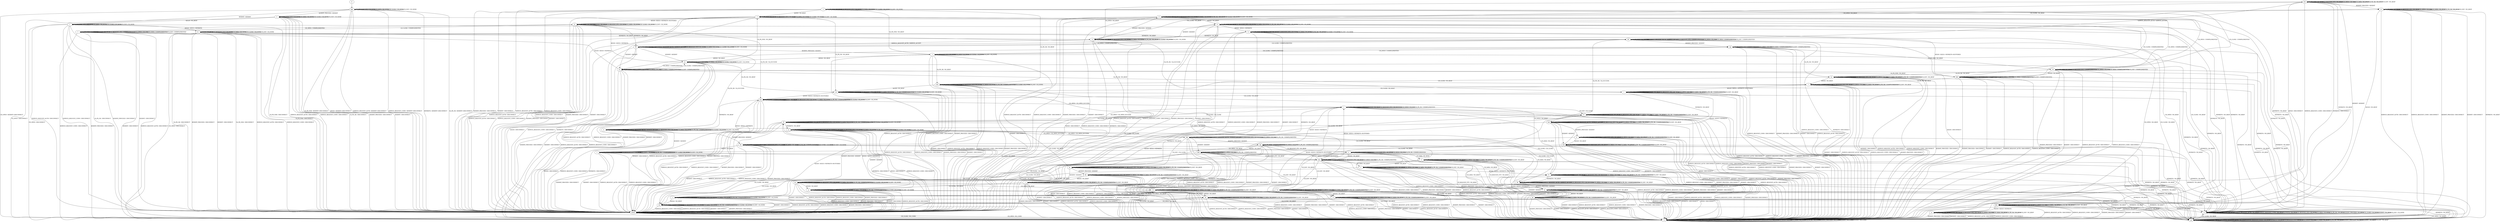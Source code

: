 digraph "" {
	graph ["Incoming time"=2.146456718444824,
		"Outgoing time"=2.853402853012085,
		Output="{'States': 67, 'Transitions': 859}",
		Reference="{'States': 67, 'Transitions': 859}",
		Solver=cvc4,
		Updated="{'States': 67, 'Transitions': 859}",
		"f-measure"=1.0,
		precision=1.0,
		recall=1.0
	];
	a -> a	[key=0,
		label="UA_PK_NOK / NO_RESP"];
	a -> a	[key=1,
		label="CH_REQUEST_PTY / CH_NONE"];
	a -> a	[key=2,
		label="CH_DATA / CH_NONE"];
	a -> a	[key=3,
		label="CH_CLOSE / CH_NONE"];
	a -> a	[key=4,
		label="CH_EOF / CH_NONE"];
	a -> o	[key=0,
		label="NEWKEYS / NO_RESP"];
	a -> z	[key=0,
		label="KEX30 / NO_RESP"];
	a -> lll	[key=0,
		label="CH_OPEN / UNIMPLEMENTED"];
	a -> mmm	[key=0,
		label="SERVICE_REQUEST_AUTH / DISCONNECT"];
	a -> mmm	[key=1,
		label="SERVICE_REQUEST_CONN / DISCONNECT"];
	a -> mmm	[key=2,
		label="KEXINIT_PROCEED / DISCONNECT"];
	a -> mmm	[key=3,
		label="KEXINIT / DISCONNECT"];
	a -> nnn	[key=0,
		label="UA_PK_OK / NO_RESP"];
	b -> b	[key=0,
		label="UA_PK_NOK / UNIMPLEMENTED"];
	b -> b	[key=1,
		label="CH_REQUEST_PTY / NO_RESP"];
	b -> b	[key=2,
		label="CH_OPEN / CH_MAX"];
	b -> b	[key=3,
		label="CH_DATA / NO_RESP"];
	b -> b	[key=4,
		label="UA_PK_OK / UNIMPLEMENTED"];
	b -> b	[key=5,
		label="CH_EOF / NO_RESP"];
	b -> ee	[key=0,
		label="CH_CLOSE / NO_RESP"];
	b -> ii	[key=0,
		label="SERVICE_REQUEST_AUTH / DISCONNECT"];
	b -> ii	[key=1,
		label="SERVICE_REQUEST_CONN / DISCONNECT"];
	b -> ii	[key=2,
		label="KEXINIT_PROCEED / DISCONNECT"];
	b -> ii	[key=3,
		label="KEXINIT / DISCONNECT"];
	b -> vv	[key=0,
		label="KEX30 / KEX31+NEWKEYS+BUFFERED"];
	b -> jjj	[key=0,
		label="NEWKEYS / NO_RESP"];
	c -> a	[key=0,
		label="UA_PK_NOK / NO_RESP"];
	c -> c	[key=0,
		label="CH_REQUEST_PTY / CH_NONE"];
	c -> c	[key=1,
		label="CH_DATA / CH_NONE"];
	c -> c	[key=2,
		label="CH_CLOSE / CH_NONE"];
	c -> c	[key=3,
		label="CH_EOF / CH_NONE"];
	c -> o	[key=0,
		label="NEWKEYS / NO_RESP"];
	c -> qq	[key=0,
		label="CH_OPEN / UNIMPLEMENTED"];
	c -> zz	[key=0,
		label="KEX30 / NO_RESP"];
	c -> mmm	[key=0,
		label="SERVICE_REQUEST_AUTH / DISCONNECT"];
	c -> mmm	[key=1,
		label="SERVICE_REQUEST_CONN / DISCONNECT"];
	c -> mmm	[key=2,
		label="KEXINIT_PROCEED / DISCONNECT"];
	c -> mmm	[key=3,
		label="KEXINIT / DISCONNECT"];
	c -> nnn	[key=0,
		label="UA_PK_OK / NO_RESP"];
	d -> d	[key=0,
		label="UA_PK_NOK / NO_RESP"];
	d -> d	[key=1,
		label="CH_REQUEST_PTY / CH_NONE"];
	d -> d	[key=2,
		label="CH_DATA / CH_NONE"];
	d -> d	[key=3,
		label="UA_PK_OK / NO_RESP"];
	d -> d	[key=4,
		label="CH_CLOSE / CH_NONE"];
	d -> d	[key=5,
		label="CH_EOF / CH_NONE"];
	d -> o	[key=0,
		label="NEWKEYS / NO_RESP"];
	d -> cc	[key=0,
		label="CH_OPEN / NO_RESP"];
	d -> rr	[key=0,
		label="KEX30 / NO_RESP"];
	d -> mmm	[key=0,
		label="SERVICE_REQUEST_AUTH / DISCONNECT"];
	d -> mmm	[key=1,
		label="SERVICE_REQUEST_CONN / DISCONNECT"];
	d -> mmm	[key=2,
		label="KEXINIT_PROCEED / DISCONNECT"];
	d -> mmm	[key=3,
		label="KEXINIT / DISCONNECT"];
	e -> e	[key=0,
		label="UA_PK_NOK / UNIMPLEMENTED"];
	e -> e	[key=1,
		label="CH_REQUEST_PTY / NO_RESP"];
	e -> e	[key=2,
		label="CH_OPEN / CH_MAX"];
	e -> e	[key=3,
		label="UA_PK_OK / UNIMPLEMENTED"];
	e -> j	[key=0,
		label="CH_CLOSE / NO_RESP"];
	e -> n	[key=0,
		label="CH_DATA / NO_RESP"];
	e -> ii	[key=0,
		label="SERVICE_REQUEST_AUTH / DISCONNECT"];
	e -> ii	[key=1,
		label="SERVICE_REQUEST_CONN / DISCONNECT"];
	e -> ii	[key=2,
		label="KEXINIT_PROCEED / DISCONNECT"];
	e -> ii	[key=3,
		label="KEXINIT / DISCONNECT"];
	e -> mm	[key=0,
		label="KEX30 / NO_RESP"];
	e -> ss	[key=0,
		label="CH_EOF / NO_RESP"];
	e -> jjj	[key=0,
		label="NEWKEYS / NO_RESP"];
	f -> f	[key=0,
		label="UA_PK_NOK / UA_FAILURE"];
	f -> f	[key=1,
		label="KEX30 / NO_RESP"];
	f -> f	[key=2,
		label="CH_REQUEST_PTY / UNIMPLEMENTED"];
	f -> f	[key=3,
		label="CH_OPEN / CH_MAX"];
	f -> f	[key=4,
		label="CH_DATA / UNIMPLEMENTED"];
	f -> f	[key=5,
		label="CH_EOF / UNIMPLEMENTED"];
	f -> i	[key=0,
		label="UA_PK_OK / UA_SUCCESS"];
	f -> dd	[key=0,
		label="NEWKEYS / NO_RESP"];
	f -> ii	[key=0,
		label="SERVICE_REQUEST_AUTH / DISCONNECT"];
	f -> ii	[key=1,
		label="SERVICE_REQUEST_CONN / DISCONNECT"];
	f -> ii	[key=2,
		label="KEXINIT_PROCEED / DISCONNECT"];
	f -> ii	[key=3,
		label="KEXINIT / DISCONNECT"];
	f -> jj	[key=0,
		label="CH_CLOSE / UNIMPLEMENTED"];
	g -> g	[key=0,
		label="UA_PK_NOK / UNIMPLEMENTED"];
	g -> g	[key=1,
		label="SERVICE_REQUEST_AUTH / SERVICE_ACCEPT"];
	g -> g	[key=2,
		label="CH_REQUEST_PTY / CH_NONE"];
	g -> g	[key=3,
		label="CH_DATA / CH_NONE"];
	g -> g	[key=4,
		label="UA_PK_OK / UNIMPLEMENTED"];
	g -> g	[key=5,
		label="CH_CLOSE / CH_NONE"];
	g -> g	[key=6,
		label="CH_EOF / CH_NONE"];
	g -> q	[key=0,
		label="KEXINIT / KEXINIT"];
	g -> ccc	[key=0,
		label="KEXINIT_PROCEED / KEXINIT"];
	g -> kkk	[key=0,
		label="CH_OPEN / CH_OPEN_SUCCESS"];
	g -> mmm	[key=0,
		label="KEX30 / DISCONNECT"];
	g -> mmm	[key=1,
		label="SERVICE_REQUEST_CONN / DISCONNECT"];
	g -> mmm	[key=2,
		label="NEWKEYS / DISCONNECT"];
	h -> h	[key=0,
		label="UA_PK_NOK / NO_RESP"];
	h -> h	[key=1,
		label="KEX30 / NO_RESP"];
	h -> h	[key=2,
		label="CH_REQUEST_PTY / CH_NONE"];
	h -> h	[key=3,
		label="CH_DATA / CH_NONE"];
	h -> h	[key=4,
		label="UA_PK_OK / NO_RESP"];
	h -> h	[key=5,
		label="CH_CLOSE / CH_NONE"];
	h -> h	[key=6,
		label="CH_EOF / CH_NONE"];
	h -> p	[key=0,
		label="CH_OPEN / NO_RESP"];
	h -> w	[key=0,
		label="NEWKEYS / NO_RESP"];
	h -> mmm	[key=0,
		label="SERVICE_REQUEST_AUTH / DISCONNECT"];
	h -> mmm	[key=1,
		label="SERVICE_REQUEST_CONN / DISCONNECT"];
	h -> mmm	[key=2,
		label="KEXINIT_PROCEED / DISCONNECT"];
	h -> mmm	[key=3,
		label="KEXINIT / DISCONNECT"];
	i -> i	[key=0,
		label="UA_PK_NOK / UNIMPLEMENTED"];
	i -> i	[key=1,
		label="KEX30 / NO_RESP"];
	i -> i	[key=2,
		label="CH_REQUEST_PTY / NO_RESP"];
	i -> i	[key=3,
		label="CH_OPEN / CH_MAX"];
	i -> i	[key=4,
		label="CH_DATA / NO_RESP"];
	i -> i	[key=5,
		label="UA_PK_OK / UNIMPLEMENTED"];
	i -> i	[key=6,
		label="CH_EOF / NO_RESP"];
	i -> ii	[key=0,
		label="SERVICE_REQUEST_AUTH / DISCONNECT"];
	i -> ii	[key=1,
		label="SERVICE_REQUEST_CONN / DISCONNECT"];
	i -> ii	[key=2,
		label="KEXINIT_PROCEED / DISCONNECT"];
	i -> ii	[key=3,
		label="KEXINIT / DISCONNECT"];
	i -> aaa	[key=0,
		label="CH_CLOSE / NO_RESP"];
	i -> eee	[key=0,
		label="NEWKEYS / NO_RESP"];
	j -> j	[key=0,
		label="UA_PK_NOK / UNIMPLEMENTED"];
	j -> j	[key=1,
		label="CH_REQUEST_PTY / CH_NONE"];
	j -> j	[key=2,
		label="CH_DATA / CH_NONE"];
	j -> j	[key=3,
		label="UA_PK_OK / UNIMPLEMENTED"];
	j -> j	[key=4,
		label="CH_CLOSE / CH_NONE"];
	j -> j	[key=5,
		label="CH_EOF / CH_NONE"];
	j -> o	[key=0,
		label="NEWKEYS / NO_RESP"];
	j -> ee	[key=0,
		label="KEX30 / NO_RESP"];
	j -> iii	[key=0,
		label="CH_OPEN / NO_RESP"];
	j -> mmm	[key=0,
		label="SERVICE_REQUEST_AUTH / DISCONNECT"];
	j -> mmm	[key=1,
		label="SERVICE_REQUEST_CONN / DISCONNECT"];
	j -> mmm	[key=2,
		label="KEXINIT_PROCEED / DISCONNECT"];
	j -> mmm	[key=3,
		label="KEXINIT / DISCONNECT"];
	k -> k	[key=0,
		label="UA_PK_NOK / UNIMPLEMENTED"];
	k -> k	[key=1,
		label="CH_REQUEST_PTY / NO_RESP"];
	k -> k	[key=2,
		label="CH_OPEN / CH_MAX"];
	k -> k	[key=3,
		label="CH_DATA / NO_RESP"];
	k -> k	[key=4,
		label="UA_PK_OK / UNIMPLEMENTED"];
	k -> k	[key=5,
		label="CH_EOF / NO_RESP"];
	k -> hh	[key=0,
		label="CH_CLOSE / NO_RESP"];
	k -> ii	[key=0,
		label="SERVICE_REQUEST_AUTH / DISCONNECT"];
	k -> ii	[key=1,
		label="SERVICE_REQUEST_CONN / DISCONNECT"];
	k -> ii	[key=2,
		label="KEXINIT_PROCEED / DISCONNECT"];
	k -> ii	[key=3,
		label="KEXINIT / DISCONNECT"];
	k -> jjj	[key=0,
		label="NEWKEYS / NO_RESP"];
	k -> ooo	[key=0,
		label="KEX30 / NO_RESP"];
	l -> i	[key=0,
		label="KEX30 / KEX31+NEWKEYS+BUFFERED"];
	l -> l	[key=0,
		label="UA_PK_NOK / UNIMPLEMENTED"];
	l -> l	[key=1,
		label="CH_REQUEST_PTY / NO_RESP"];
	l -> l	[key=2,
		label="CH_OPEN / CH_MAX"];
	l -> l	[key=3,
		label="CH_DATA / NO_RESP"];
	l -> l	[key=4,
		label="UA_PK_OK / UNIMPLEMENTED"];
	l -> l	[key=5,
		label="CH_EOF / NO_RESP"];
	l -> ii	[key=0,
		label="SERVICE_REQUEST_AUTH / DISCONNECT"];
	l -> ii	[key=1,
		label="SERVICE_REQUEST_CONN / DISCONNECT"];
	l -> ii	[key=2,
		label="KEXINIT_PROCEED / DISCONNECT"];
	l -> ii	[key=3,
		label="KEXINIT / DISCONNECT"];
	l -> oo	[key=0,
		label="CH_CLOSE / NO_RESP"];
	l -> jjj	[key=0,
		label="NEWKEYS / NO_RESP"];
	m -> m	[key=0,
		label="KEX30 / NO_RESP"];
	m -> m	[key=1,
		label="CH_REQUEST_PTY / CH_NONE"];
	m -> m	[key=2,
		label="CH_DATA / CH_NONE"];
	m -> m	[key=3,
		label="CH_CLOSE / CH_NONE"];
	m -> m	[key=4,
		label="CH_EOF / CH_NONE"];
	m -> w	[key=0,
		label="NEWKEYS / NO_RESP"];
	m -> ii	[key=0,
		label="CH_OPEN / DISCONNECT"];
	m -> mmm	[key=0,
		label="UA_PK_NOK / DISCONNECT"];
	m -> mmm	[key=1,
		label="SERVICE_REQUEST_AUTH / DISCONNECT"];
	m -> mmm	[key=2,
		label="SERVICE_REQUEST_CONN / DISCONNECT"];
	m -> mmm	[key=3,
		label="UA_PK_OK / DISCONNECT"];
	m -> mmm	[key=4,
		label="KEXINIT_PROCEED / DISCONNECT"];
	m -> mmm	[key=5,
		label="KEXINIT / DISCONNECT"];
	n -> j	[key=0,
		label="CH_CLOSE / NO_RESP"];
	n -> n	[key=0,
		label="UA_PK_NOK / UNIMPLEMENTED"];
	n -> n	[key=1,
		label="CH_REQUEST_PTY / NO_RESP"];
	n -> n	[key=2,
		label="CH_OPEN / CH_MAX"];
	n -> n	[key=3,
		label="CH_DATA / NO_RESP"];
	n -> n	[key=4,
		label="UA_PK_OK / UNIMPLEMENTED"];
	n -> n	[key=5,
		label="CH_EOF / NO_RESP"];
	n -> s	[key=0,
		label="KEX30 / NO_RESP"];
	n -> ii	[key=0,
		label="SERVICE_REQUEST_AUTH / DISCONNECT"];
	n -> ii	[key=1,
		label="SERVICE_REQUEST_CONN / DISCONNECT"];
	n -> ii	[key=2,
		label="KEXINIT_PROCEED / DISCONNECT"];
	n -> ii	[key=3,
		label="KEXINIT / DISCONNECT"];
	n -> jjj	[key=0,
		label="NEWKEYS / NO_RESP"];
	o -> o	[key=0,
		label="UA_PK_NOK / NO_RESP"];
	o -> o	[key=1,
		label="KEX30 / NO_RESP"];
	o -> o	[key=2,
		label="SERVICE_REQUEST_AUTH / NO_RESP"];
	o -> o	[key=3,
		label="SERVICE_REQUEST_CONN / NO_RESP"];
	o -> o	[key=4,
		label="NEWKEYS / NO_RESP"];
	o -> o	[key=5,
		label="CH_REQUEST_PTY / CH_NONE"];
	o -> o	[key=6,
		label="CH_DATA / CH_NONE"];
	o -> o	[key=7,
		label="UA_PK_OK / NO_RESP"];
	o -> o	[key=8,
		label="KEXINIT_PROCEED / NO_RESP"];
	o -> o	[key=9,
		label="CH_CLOSE / CH_NONE"];
	o -> o	[key=10,
		label="KEXINIT / NO_RESP"];
	o -> o	[key=11,
		label="CH_EOF / CH_NONE"];
	o -> jjj	[key=0,
		label="CH_OPEN / NO_RESP"];
	p -> h	[key=0,
		label="CH_CLOSE / NO_RESP"];
	p -> p	[key=0,
		label="UA_PK_NOK / NO_RESP"];
	p -> p	[key=1,
		label="KEX30 / NO_RESP"];
	p -> p	[key=2,
		label="CH_REQUEST_PTY / NO_RESP"];
	p -> p	[key=3,
		label="CH_OPEN / CH_MAX"];
	p -> p	[key=4,
		label="CH_DATA / NO_RESP"];
	p -> p	[key=5,
		label="UA_PK_OK / NO_RESP"];
	p -> p	[key=6,
		label="CH_EOF / NO_RESP"];
	p -> ii	[key=0,
		label="SERVICE_REQUEST_AUTH / DISCONNECT"];
	p -> ii	[key=1,
		label="SERVICE_REQUEST_CONN / DISCONNECT"];
	p -> ii	[key=2,
		label="KEXINIT_PROCEED / DISCONNECT"];
	p -> ii	[key=3,
		label="KEXINIT / DISCONNECT"];
	p -> ww	[key=0,
		label="NEWKEYS / NO_RESP"];
	q -> o	[key=0,
		label="NEWKEYS / NO_RESP"];
	q -> q	[key=0,
		label="UA_PK_NOK / UNIMPLEMENTED"];
	q -> q	[key=1,
		label="CH_REQUEST_PTY / CH_NONE"];
	q -> q	[key=2,
		label="CH_DATA / CH_NONE"];
	q -> q	[key=3,
		label="UA_PK_OK / UNIMPLEMENTED"];
	q -> q	[key=4,
		label="CH_CLOSE / CH_NONE"];
	q -> q	[key=5,
		label="CH_EOF / CH_NONE"];
	q -> ff	[key=0,
		label="KEX30 / KEX31+NEWKEYS"];
	q -> nn	[key=0,
		label="CH_OPEN / NO_RESP"];
	q -> mmm	[key=0,
		label="SERVICE_REQUEST_AUTH / DISCONNECT"];
	q -> mmm	[key=1,
		label="SERVICE_REQUEST_CONN / DISCONNECT"];
	q -> mmm	[key=2,
		label="KEXINIT_PROCEED / DISCONNECT"];
	q -> mmm	[key=3,
		label="KEXINIT / DISCONNECT"];
	r -> r	[key=0,
		label="UA_PK_NOK / UNIMPLEMENTED"];
	r -> r	[key=1,
		label="KEX30 / NO_RESP"];
	r -> r	[key=2,
		label="CH_REQUEST_PTY / CH_SUCCESS"];
	r -> r	[key=3,
		label="CH_OPEN / CH_MAX"];
	r -> r	[key=4,
		label="UA_PK_OK / UNIMPLEMENTED"];
	r -> ff	[key=0,
		label="CH_CLOSE / CH_CLOSE"];
	r -> ii	[key=0,
		label="SERVICE_REQUEST_AUTH / DISCONNECT"];
	r -> ii	[key=1,
		label="SERVICE_REQUEST_CONN / DISCONNECT"];
	r -> ii	[key=2,
		label="KEXINIT_PROCEED / DISCONNECT"];
	r -> ii	[key=3,
		label="KEXINIT / DISCONNECT"];
	r -> tt	[key=0,
		label="CH_DATA / NO_RESP"];
	r -> vv	[key=0,
		label="CH_EOF / CH_CLOSE"];
	r -> kkk	[key=0,
		label="NEWKEYS / NO_RESP"];
	s -> s	[key=0,
		label="UA_PK_NOK / UNIMPLEMENTED"];
	s -> s	[key=1,
		label="CH_REQUEST_PTY / NO_RESP"];
	s -> s	[key=2,
		label="CH_OPEN / CH_MAX"];
	s -> s	[key=3,
		label="CH_DATA / NO_RESP"];
	s -> s	[key=4,
		label="UA_PK_OK / UNIMPLEMENTED"];
	s -> s	[key=5,
		label="CH_EOF / NO_RESP"];
	s -> ee	[key=0,
		label="CH_CLOSE / NO_RESP"];
	s -> ii	[key=0,
		label="SERVICE_REQUEST_AUTH / DISCONNECT"];
	s -> ii	[key=1,
		label="SERVICE_REQUEST_CONN / DISCONNECT"];
	s -> ii	[key=2,
		label="KEXINIT_PROCEED / DISCONNECT"];
	s -> ii	[key=3,
		label="KEXINIT / DISCONNECT"];
	s -> tt	[key=0,
		label="KEX30 / KEX31+NEWKEYS+BUFFERED"];
	s -> jjj	[key=0,
		label="NEWKEYS / NO_RESP"];
	t -> q	[key=0,
		label="CH_CLOSE / NO_RESP"];
	t -> t	[key=0,
		label="UA_PK_NOK / UNIMPLEMENTED"];
	t -> t	[key=1,
		label="CH_REQUEST_PTY / NO_RESP"];
	t -> t	[key=2,
		label="CH_OPEN / CH_MAX"];
	t -> t	[key=3,
		label="CH_DATA / NO_RESP"];
	t -> t	[key=4,
		label="UA_PK_OK / UNIMPLEMENTED"];
	t -> t	[key=5,
		label="CH_EOF / NO_RESP"];
	t -> ii	[key=0,
		label="SERVICE_REQUEST_AUTH / DISCONNECT"];
	t -> ii	[key=1,
		label="SERVICE_REQUEST_CONN / DISCONNECT"];
	t -> ii	[key=2,
		label="KEXINIT_PROCEED / DISCONNECT"];
	t -> ii	[key=3,
		label="KEXINIT / DISCONNECT"];
	t -> vv	[key=0,
		label="KEX30 / KEX31+NEWKEYS"];
	t -> jjj	[key=0,
		label="NEWKEYS / NO_RESP"];
	u -> o	[key=0,
		label="NEWKEYS / NO_RESP"];
	u -> u	[key=0,
		label="CH_REQUEST_PTY / CH_NONE"];
	u -> u	[key=1,
		label="CH_DATA / CH_NONE"];
	u -> u	[key=2,
		label="CH_CLOSE / CH_NONE"];
	u -> u	[key=3,
		label="CH_EOF / CH_NONE"];
	u -> y	[key=0,
		label="KEX30 / NO_RESP"];
	u -> ii	[key=0,
		label="CH_OPEN / DISCONNECT"];
	u -> mmm	[key=0,
		label="UA_PK_NOK / DISCONNECT"];
	u -> mmm	[key=1,
		label="SERVICE_REQUEST_AUTH / DISCONNECT"];
	u -> mmm	[key=2,
		label="SERVICE_REQUEST_CONN / DISCONNECT"];
	u -> mmm	[key=3,
		label="UA_PK_OK / DISCONNECT"];
	u -> mmm	[key=4,
		label="KEXINIT_PROCEED / DISCONNECT"];
	u -> mmm	[key=5,
		label="KEXINIT / DISCONNECT"];
	v -> o	[key=0,
		label="NEWKEYS / NO_RESP"];
	v -> v	[key=0,
		label="UA_PK_NOK / UNIMPLEMENTED"];
	v -> v	[key=1,
		label="CH_REQUEST_PTY / CH_NONE"];
	v -> v	[key=2,
		label="CH_DATA / CH_NONE"];
	v -> v	[key=3,
		label="UA_PK_OK / UNIMPLEMENTED"];
	v -> v	[key=4,
		label="CH_CLOSE / CH_NONE"];
	v -> v	[key=5,
		label="CH_EOF / CH_NONE"];
	v -> mm	[key=0,
		label="CH_OPEN / NO_RESP"];
	v -> aaa	[key=0,
		label="KEX30 / KEX31+NEWKEYS"];
	v -> mmm	[key=0,
		label="SERVICE_REQUEST_AUTH / DISCONNECT"];
	v -> mmm	[key=1,
		label="SERVICE_REQUEST_CONN / DISCONNECT"];
	v -> mmm	[key=2,
		label="KEXINIT_PROCEED / DISCONNECT"];
	v -> mmm	[key=3,
		label="KEXINIT / DISCONNECT"];
	w -> d	[key=0,
		label="KEXINIT_PROCEED / KEXINIT"];
	w -> w	[key=0,
		label="UA_PK_NOK / NO_RESP"];
	w -> w	[key=1,
		label="CH_REQUEST_PTY / CH_NONE"];
	w -> w	[key=2,
		label="CH_DATA / CH_NONE"];
	w -> w	[key=3,
		label="UA_PK_OK / NO_RESP"];
	w -> w	[key=4,
		label="CH_CLOSE / CH_NONE"];
	w -> w	[key=5,
		label="CH_EOF / CH_NONE"];
	w -> rr	[key=0,
		label="KEXINIT / KEXINIT"];
	w -> ww	[key=0,
		label="CH_OPEN / NO_RESP"];
	w -> fff	[key=0,
		label="SERVICE_REQUEST_AUTH / SERVICE_ACCEPT"];
	w -> mmm	[key=0,
		label="KEX30 / DISCONNECT"];
	w -> mmm	[key=1,
		label="SERVICE_REQUEST_CONN / DISCONNECT"];
	w -> mmm	[key=2,
		label="NEWKEYS / DISCONNECT"];
	x -> v	[key=0,
		label="KEXINIT / KEXINIT"];
	x -> x	[key=0,
		label="UA_PK_NOK / UNIMPLEMENTED"];
	x -> x	[key=1,
		label="SERVICE_REQUEST_AUTH / SERVICE_ACCEPT"];
	x -> x	[key=2,
		label="CH_REQUEST_PTY / CH_NONE"];
	x -> x	[key=3,
		label="CH_DATA / CH_NONE"];
	x -> x	[key=4,
		label="UA_PK_OK / UNIMPLEMENTED"];
	x -> x	[key=5,
		label="CH_CLOSE / CH_NONE"];
	x -> x	[key=6,
		label="CH_EOF / CH_NONE"];
	x -> hh	[key=0,
		label="KEXINIT_PROCEED / KEXINIT"];
	x -> kkk	[key=0,
		label="CH_OPEN / CH_OPEN_SUCCESS"];
	x -> mmm	[key=0,
		label="KEX30 / DISCONNECT"];
	x -> mmm	[key=1,
		label="SERVICE_REQUEST_CONN / DISCONNECT"];
	x -> mmm	[key=2,
		label="NEWKEYS / DISCONNECT"];
	y -> m	[key=0,
		label="KEX30 / KEX31+NEWKEYS"];
	y -> o	[key=0,
		label="NEWKEYS / NO_RESP"];
	y -> y	[key=0,
		label="CH_REQUEST_PTY / CH_NONE"];
	y -> y	[key=1,
		label="CH_DATA / CH_NONE"];
	y -> y	[key=2,
		label="CH_CLOSE / CH_NONE"];
	y -> y	[key=3,
		label="CH_EOF / CH_NONE"];
	y -> ii	[key=0,
		label="CH_OPEN / DISCONNECT"];
	y -> mmm	[key=0,
		label="UA_PK_NOK / DISCONNECT"];
	y -> mmm	[key=1,
		label="SERVICE_REQUEST_AUTH / DISCONNECT"];
	y -> mmm	[key=2,
		label="SERVICE_REQUEST_CONN / DISCONNECT"];
	y -> mmm	[key=3,
		label="UA_PK_OK / DISCONNECT"];
	y -> mmm	[key=4,
		label="KEXINIT_PROCEED / DISCONNECT"];
	y -> mmm	[key=5,
		label="KEXINIT / DISCONNECT"];
	z -> o	[key=0,
		label="NEWKEYS / NO_RESP"];
	z -> z	[key=0,
		label="UA_PK_NOK / NO_RESP"];
	z -> z	[key=1,
		label="CH_REQUEST_PTY / CH_NONE"];
	z -> z	[key=2,
		label="CH_DATA / CH_NONE"];
	z -> z	[key=3,
		label="CH_CLOSE / CH_NONE"];
	z -> z	[key=4,
		label="CH_EOF / CH_NONE"];
	z -> jj	[key=0,
		label="KEX30 / KEX31+NEWKEYS+BUFFERED"];
	z -> oo	[key=0,
		label="UA_PK_OK / NO_RESP"];
	z -> hhh	[key=0,
		label="CH_OPEN / UNIMPLEMENTED"];
	z -> mmm	[key=0,
		label="SERVICE_REQUEST_AUTH / DISCONNECT"];
	z -> mmm	[key=1,
		label="SERVICE_REQUEST_CONN / DISCONNECT"];
	z -> mmm	[key=2,
		label="KEXINIT_PROCEED / DISCONNECT"];
	z -> mmm	[key=3,
		label="KEXINIT / DISCONNECT"];
	aa -> j	[key=0,
		label="CH_CLOSE / NO_RESP"];
	aa -> n	[key=0,
		label="CH_REQUEST_PTY / NO_RESP"];
	aa -> aa	[key=0,
		label="UA_PK_NOK / UNIMPLEMENTED"];
	aa -> aa	[key=1,
		label="CH_OPEN / CH_MAX"];
	aa -> aa	[key=2,
		label="CH_DATA / NO_RESP"];
	aa -> aa	[key=3,
		label="UA_PK_OK / UNIMPLEMENTED"];
	aa -> aa	[key=4,
		label="CH_EOF / NO_RESP"];
	aa -> ii	[key=0,
		label="SERVICE_REQUEST_AUTH / DISCONNECT"];
	aa -> ii	[key=1,
		label="SERVICE_REQUEST_CONN / DISCONNECT"];
	aa -> ii	[key=2,
		label="KEXINIT_PROCEED / DISCONNECT"];
	aa -> ii	[key=3,
		label="KEXINIT / DISCONNECT"];
	aa -> pp	[key=0,
		label="KEX30 / NO_RESP"];
	aa -> jjj	[key=0,
		label="NEWKEYS / NO_RESP"];
	bb -> t	[key=0,
		label="KEX30 / NO_RESP"];
	bb -> bb	[key=0,
		label="UA_PK_NOK / UNIMPLEMENTED"];
	bb -> bb	[key=1,
		label="CH_REQUEST_PTY / NO_RESP"];
	bb -> bb	[key=2,
		label="CH_OPEN / CH_MAX"];
	bb -> bb	[key=3,
		label="CH_DATA / NO_RESP"];
	bb -> bb	[key=4,
		label="UA_PK_OK / UNIMPLEMENTED"];
	bb -> bb	[key=5,
		label="CH_EOF / NO_RESP"];
	bb -> ii	[key=0,
		label="SERVICE_REQUEST_AUTH / DISCONNECT"];
	bb -> ii	[key=1,
		label="SERVICE_REQUEST_CONN / DISCONNECT"];
	bb -> ii	[key=2,
		label="KEXINIT_PROCEED / DISCONNECT"];
	bb -> ii	[key=3,
		label="KEXINIT / DISCONNECT"];
	bb -> ccc	[key=0,
		label="CH_CLOSE / NO_RESP"];
	bb -> jjj	[key=0,
		label="NEWKEYS / NO_RESP"];
	cc -> d	[key=0,
		label="CH_CLOSE / NO_RESP"];
	cc -> cc	[key=0,
		label="UA_PK_NOK / NO_RESP"];
	cc -> cc	[key=1,
		label="CH_REQUEST_PTY / NO_RESP"];
	cc -> cc	[key=2,
		label="CH_OPEN / CH_MAX"];
	cc -> cc	[key=3,
		label="CH_DATA / NO_RESP"];
	cc -> cc	[key=4,
		label="UA_PK_OK / NO_RESP"];
	cc -> cc	[key=5,
		label="CH_EOF / NO_RESP"];
	cc -> ii	[key=0,
		label="SERVICE_REQUEST_AUTH / DISCONNECT"];
	cc -> ii	[key=1,
		label="SERVICE_REQUEST_CONN / DISCONNECT"];
	cc -> ii	[key=2,
		label="KEXINIT_PROCEED / DISCONNECT"];
	cc -> ii	[key=3,
		label="KEXINIT / DISCONNECT"];
	cc -> bbb	[key=0,
		label="KEX30 / NO_RESP"];
	cc -> jjj	[key=0,
		label="NEWKEYS / NO_RESP"];
	dd -> dd	[key=0,
		label="UA_PK_NOK / UA_FAILURE"];
	dd -> dd	[key=1,
		label="SERVICE_REQUEST_AUTH / SERVICE_ACCEPT"];
	dd -> dd	[key=2,
		label="CH_REQUEST_PTY / UNIMPLEMENTED"];
	dd -> dd	[key=3,
		label="CH_OPEN / CH_MAX"];
	dd -> dd	[key=4,
		label="CH_DATA / UNIMPLEMENTED"];
	dd -> dd	[key=5,
		label="CH_EOF / UNIMPLEMENTED"];
	dd -> ii	[key=0,
		label="KEX30 / DISCONNECT"];
	dd -> ii	[key=1,
		label="SERVICE_REQUEST_CONN / DISCONNECT"];
	dd -> ii	[key=2,
		label="NEWKEYS / DISCONNECT"];
	dd -> qq	[key=0,
		label="KEXINIT_PROCEED / KEXINIT"];
	dd -> yy	[key=0,
		label="KEXINIT / KEXINIT"];
	dd -> eee	[key=0,
		label="UA_PK_OK / UA_SUCCESS"];
	dd -> fff	[key=0,
		label="CH_CLOSE / UNIMPLEMENTED"];
	ee -> o	[key=0,
		label="NEWKEYS / NO_RESP"];
	ee -> ee	[key=0,
		label="UA_PK_NOK / UNIMPLEMENTED"];
	ee -> ee	[key=1,
		label="CH_REQUEST_PTY / CH_NONE"];
	ee -> ee	[key=2,
		label="CH_DATA / CH_NONE"];
	ee -> ee	[key=3,
		label="UA_PK_OK / UNIMPLEMENTED"];
	ee -> ee	[key=4,
		label="CH_CLOSE / CH_NONE"];
	ee -> ee	[key=5,
		label="CH_EOF / CH_NONE"];
	ee -> ff	[key=0,
		label="KEX30 / KEX31+NEWKEYS+BUFFERED"];
	ee -> nn	[key=0,
		label="CH_OPEN / NO_RESP"];
	ee -> mmm	[key=0,
		label="SERVICE_REQUEST_AUTH / DISCONNECT"];
	ee -> mmm	[key=1,
		label="SERVICE_REQUEST_CONN / DISCONNECT"];
	ee -> mmm	[key=2,
		label="KEXINIT_PROCEED / DISCONNECT"];
	ee -> mmm	[key=3,
		label="KEXINIT / DISCONNECT"];
	ff -> g	[key=0,
		label="NEWKEYS / NO_RESP"];
	ff -> r	[key=0,
		label="CH_OPEN / CH_OPEN_SUCCESS"];
	ff -> ff	[key=0,
		label="UA_PK_NOK / UNIMPLEMENTED"];
	ff -> ff	[key=1,
		label="KEX30 / NO_RESP"];
	ff -> ff	[key=2,
		label="CH_REQUEST_PTY / CH_NONE"];
	ff -> ff	[key=3,
		label="CH_DATA / CH_NONE"];
	ff -> ff	[key=4,
		label="UA_PK_OK / UNIMPLEMENTED"];
	ff -> ff	[key=5,
		label="CH_CLOSE / CH_NONE"];
	ff -> ff	[key=6,
		label="CH_EOF / CH_NONE"];
	ff -> mmm	[key=0,
		label="SERVICE_REQUEST_AUTH / DISCONNECT"];
	ff -> mmm	[key=1,
		label="SERVICE_REQUEST_CONN / DISCONNECT"];
	ff -> mmm	[key=2,
		label="KEXINIT_PROCEED / DISCONNECT"];
	ff -> mmm	[key=3,
		label="KEXINIT / DISCONNECT"];
	gg -> e	[key=0,
		label="CH_REQUEST_PTY / NO_RESP"];
	gg -> j	[key=0,
		label="CH_CLOSE / NO_RESP"];
	gg -> aa	[key=0,
		label="CH_DATA / NO_RESP"];
	gg -> gg	[key=0,
		label="UA_PK_NOK / UNIMPLEMENTED"];
	gg -> gg	[key=1,
		label="CH_OPEN / CH_MAX"];
	gg -> gg	[key=2,
		label="UA_PK_OK / UNIMPLEMENTED"];
	gg -> ii	[key=0,
		label="SERVICE_REQUEST_AUTH / DISCONNECT"];
	gg -> ii	[key=1,
		label="SERVICE_REQUEST_CONN / DISCONNECT"];
	gg -> ii	[key=2,
		label="KEXINIT_PROCEED / DISCONNECT"];
	gg -> ii	[key=3,
		label="KEXINIT / DISCONNECT"];
	gg -> ss	[key=0,
		label="CH_EOF / NO_RESP"];
	gg -> ddd	[key=0,
		label="KEX30 / NO_RESP"];
	gg -> jjj	[key=0,
		label="NEWKEYS / NO_RESP"];
	hh -> e	[key=0,
		label="CH_OPEN / NO_RESP"];
	hh -> o	[key=0,
		label="NEWKEYS / NO_RESP"];
	hh -> v	[key=0,
		label="KEX30 / NO_RESP"];
	hh -> hh	[key=0,
		label="UA_PK_NOK / UNIMPLEMENTED"];
	hh -> hh	[key=1,
		label="CH_REQUEST_PTY / CH_NONE"];
	hh -> hh	[key=2,
		label="CH_DATA / CH_NONE"];
	hh -> hh	[key=3,
		label="UA_PK_OK / UNIMPLEMENTED"];
	hh -> hh	[key=4,
		label="CH_CLOSE / CH_NONE"];
	hh -> hh	[key=5,
		label="CH_EOF / CH_NONE"];
	hh -> mmm	[key=0,
		label="SERVICE_REQUEST_AUTH / DISCONNECT"];
	hh -> mmm	[key=1,
		label="SERVICE_REQUEST_CONN / DISCONNECT"];
	hh -> mmm	[key=2,
		label="KEXINIT_PROCEED / DISCONNECT"];
	hh -> mmm	[key=3,
		label="KEXINIT / DISCONNECT"];
	ii -> ii	[key=0,
		label="UA_PK_NOK / NO_CONN"];
	ii -> ii	[key=1,
		label="KEX30 / NO_CONN"];
	ii -> ii	[key=2,
		label="SERVICE_REQUEST_AUTH / NO_CONN"];
	ii -> ii	[key=3,
		label="SERVICE_REQUEST_CONN / NO_CONN"];
	ii -> ii	[key=4,
		label="NEWKEYS / NO_CONN"];
	ii -> ii	[key=5,
		label="CH_REQUEST_PTY / NO_CONN"];
	ii -> ii	[key=6,
		label="CH_OPEN / CH_MAX"];
	ii -> ii	[key=7,
		label="CH_DATA / NO_CONN"];
	ii -> ii	[key=8,
		label="UA_PK_OK / NO_CONN"];
	ii -> ii	[key=9,
		label="KEXINIT_PROCEED / NO_CONN"];
	ii -> ii	[key=10,
		label="KEXINIT / NO_CONN"];
	ii -> ii	[key=11,
		label="CH_EOF / NO_CONN"];
	ii -> mmm	[key=0,
		label="CH_CLOSE / NO_CONN"];
	jj -> f	[key=0,
		label="CH_OPEN / UNIMPLEMENTED"];
	jj -> jj	[key=0,
		label="UA_PK_NOK / UA_FAILURE"];
	jj -> jj	[key=1,
		label="KEX30 / NO_RESP"];
	jj -> jj	[key=2,
		label="CH_REQUEST_PTY / CH_NONE"];
	jj -> jj	[key=3,
		label="CH_DATA / CH_NONE"];
	jj -> jj	[key=4,
		label="CH_CLOSE / CH_NONE"];
	jj -> jj	[key=5,
		label="CH_EOF / CH_NONE"];
	jj -> aaa	[key=0,
		label="UA_PK_OK / UA_SUCCESS"];
	jj -> fff	[key=0,
		label="NEWKEYS / NO_RESP"];
	jj -> mmm	[key=0,
		label="SERVICE_REQUEST_AUTH / DISCONNECT"];
	jj -> mmm	[key=1,
		label="SERVICE_REQUEST_CONN / DISCONNECT"];
	jj -> mmm	[key=2,
		label="KEXINIT_PROCEED / DISCONNECT"];
	jj -> mmm	[key=3,
		label="KEXINIT / DISCONNECT"];
	kk -> g	[key=0,
		label="CH_CLOSE / CH_CLOSE"];
	kk -> aa	[key=0,
		label="KEXINIT_PROCEED / KEXINIT"];
	kk -> ii	[key=0,
		label="KEX30 / DISCONNECT"];
	kk -> ii	[key=1,
		label="SERVICE_REQUEST_CONN / DISCONNECT"];
	kk -> ii	[key=2,
		label="NEWKEYS / DISCONNECT"];
	kk -> kk	[key=0,
		label="UA_PK_NOK / UNIMPLEMENTED"];
	kk -> kk	[key=1,
		label="SERVICE_REQUEST_AUTH / SERVICE_ACCEPT"];
	kk -> kk	[key=2,
		label="CH_REQUEST_PTY / CH_SUCCESS"];
	kk -> kk	[key=3,
		label="CH_OPEN / CH_MAX"];
	kk -> kk	[key=4,
		label="CH_DATA / NO_RESP"];
	kk -> kk	[key=5,
		label="UA_PK_OK / UNIMPLEMENTED"];
	kk -> kk	[key=6,
		label="CH_EOF / NO_RESP"];
	kk -> pp	[key=0,
		label="KEXINIT / KEXINIT"];
	ll -> ggg	[key=0];
	mm -> b	[key=0,
		label="CH_EOF / NO_RESP"];
	mm -> r	[key=0,
		label="KEX30 / KEX31+NEWKEYS+BUFFERED"];
	mm -> s	[key=0,
		label="CH_DATA / NO_RESP"];
	mm -> ee	[key=0,
		label="CH_CLOSE / NO_RESP"];
	mm -> ii	[key=0,
		label="SERVICE_REQUEST_AUTH / DISCONNECT"];
	mm -> ii	[key=1,
		label="SERVICE_REQUEST_CONN / DISCONNECT"];
	mm -> ii	[key=2,
		label="KEXINIT_PROCEED / DISCONNECT"];
	mm -> ii	[key=3,
		label="KEXINIT / DISCONNECT"];
	mm -> mm	[key=0,
		label="UA_PK_NOK / UNIMPLEMENTED"];
	mm -> mm	[key=1,
		label="CH_REQUEST_PTY / NO_RESP"];
	mm -> mm	[key=2,
		label="CH_OPEN / CH_MAX"];
	mm -> mm	[key=3,
		label="UA_PK_OK / UNIMPLEMENTED"];
	mm -> jjj	[key=0,
		label="NEWKEYS / NO_RESP"];
	nn -> r	[key=0,
		label="KEX30 / KEX31+NEWKEYS+BUFFERED"];
	nn -> ee	[key=0,
		label="CH_CLOSE / NO_RESP"];
	nn -> ii	[key=0,
		label="SERVICE_REQUEST_AUTH / DISCONNECT"];
	nn -> ii	[key=1,
		label="SERVICE_REQUEST_CONN / DISCONNECT"];
	nn -> ii	[key=2,
		label="KEXINIT_PROCEED / DISCONNECT"];
	nn -> ii	[key=3,
		label="KEXINIT / DISCONNECT"];
	nn -> nn	[key=0,
		label="UA_PK_NOK / UNIMPLEMENTED"];
	nn -> nn	[key=1,
		label="CH_REQUEST_PTY / NO_RESP"];
	nn -> nn	[key=2,
		label="CH_OPEN / CH_MAX"];
	nn -> nn	[key=3,
		label="CH_DATA / NO_RESP"];
	nn -> nn	[key=4,
		label="UA_PK_OK / UNIMPLEMENTED"];
	nn -> nn	[key=5,
		label="CH_EOF / NO_RESP"];
	nn -> jjj	[key=0,
		label="NEWKEYS / NO_RESP"];
	oo -> o	[key=0,
		label="NEWKEYS / NO_RESP"];
	oo -> mm	[key=0,
		label="CH_OPEN / NO_RESP"];
	oo -> oo	[key=0,
		label="UA_PK_NOK / UNIMPLEMENTED"];
	oo -> oo	[key=1,
		label="CH_REQUEST_PTY / CH_NONE"];
	oo -> oo	[key=2,
		label="CH_DATA / CH_NONE"];
	oo -> oo	[key=3,
		label="UA_PK_OK / UNIMPLEMENTED"];
	oo -> oo	[key=4,
		label="CH_CLOSE / CH_NONE"];
	oo -> oo	[key=5,
		label="CH_EOF / CH_NONE"];
	oo -> aaa	[key=0,
		label="KEX30 / KEX31+NEWKEYS+BUFFERED"];
	oo -> mmm	[key=0,
		label="SERVICE_REQUEST_AUTH / DISCONNECT"];
	oo -> mmm	[key=1,
		label="SERVICE_REQUEST_CONN / DISCONNECT"];
	oo -> mmm	[key=2,
		label="KEXINIT_PROCEED / DISCONNECT"];
	oo -> mmm	[key=3,
		label="KEXINIT / DISCONNECT"];
	pp -> s	[key=0,
		label="CH_REQUEST_PTY / NO_RESP"];
	pp -> ee	[key=0,
		label="CH_CLOSE / NO_RESP"];
	pp -> ii	[key=0,
		label="SERVICE_REQUEST_AUTH / DISCONNECT"];
	pp -> ii	[key=1,
		label="SERVICE_REQUEST_CONN / DISCONNECT"];
	pp -> ii	[key=2,
		label="KEXINIT_PROCEED / DISCONNECT"];
	pp -> ii	[key=3,
		label="KEXINIT / DISCONNECT"];
	pp -> pp	[key=0,
		label="UA_PK_NOK / UNIMPLEMENTED"];
	pp -> pp	[key=1,
		label="CH_OPEN / CH_MAX"];
	pp -> pp	[key=2,
		label="CH_DATA / NO_RESP"];
	pp -> pp	[key=3,
		label="UA_PK_OK / UNIMPLEMENTED"];
	pp -> pp	[key=4,
		label="CH_EOF / NO_RESP"];
	pp -> tt	[key=0,
		label="KEX30 / KEX31+NEWKEYS"];
	pp -> jjj	[key=0,
		label="NEWKEYS / NO_RESP"];
	qq -> c	[key=0,
		label="CH_CLOSE / UNIMPLEMENTED"];
	qq -> ii	[key=0,
		label="SERVICE_REQUEST_AUTH / DISCONNECT"];
	qq -> ii	[key=1,
		label="SERVICE_REQUEST_CONN / DISCONNECT"];
	qq -> ii	[key=2,
		label="KEXINIT_PROCEED / DISCONNECT"];
	qq -> ii	[key=3,
		label="KEXINIT / DISCONNECT"];
	qq -> qq	[key=0,
		label="CH_REQUEST_PTY / UNIMPLEMENTED"];
	qq -> qq	[key=1,
		label="CH_OPEN / CH_MAX"];
	qq -> qq	[key=2,
		label="CH_DATA / UNIMPLEMENTED"];
	qq -> qq	[key=3,
		label="CH_EOF / UNIMPLEMENTED"];
	qq -> uu	[key=0,
		label="UA_PK_OK / NO_RESP"];
	qq -> yy	[key=0,
		label="KEX30 / NO_RESP"];
	qq -> jjj	[key=0,
		label="NEWKEYS / NO_RESP"];
	qq -> lll	[key=0,
		label="UA_PK_NOK / NO_RESP"];
	rr -> h	[key=0,
		label="KEX30 / KEX31+NEWKEYS"];
	rr -> o	[key=0,
		label="NEWKEYS / NO_RESP"];
	rr -> rr	[key=0,
		label="UA_PK_NOK / NO_RESP"];
	rr -> rr	[key=1,
		label="CH_REQUEST_PTY / CH_NONE"];
	rr -> rr	[key=2,
		label="CH_DATA / CH_NONE"];
	rr -> rr	[key=3,
		label="UA_PK_OK / NO_RESP"];
	rr -> rr	[key=4,
		label="CH_CLOSE / CH_NONE"];
	rr -> rr	[key=5,
		label="CH_EOF / CH_NONE"];
	rr -> bbb	[key=0,
		label="CH_OPEN / NO_RESP"];
	rr -> mmm	[key=0,
		label="SERVICE_REQUEST_AUTH / DISCONNECT"];
	rr -> mmm	[key=1,
		label="SERVICE_REQUEST_CONN / DISCONNECT"];
	rr -> mmm	[key=2,
		label="KEXINIT_PROCEED / DISCONNECT"];
	rr -> mmm	[key=3,
		label="KEXINIT / DISCONNECT"];
	ss -> b	[key=0,
		label="KEX30 / NO_RESP"];
	ss -> j	[key=0,
		label="CH_CLOSE / NO_RESP"];
	ss -> ii	[key=0,
		label="SERVICE_REQUEST_AUTH / DISCONNECT"];
	ss -> ii	[key=1,
		label="SERVICE_REQUEST_CONN / DISCONNECT"];
	ss -> ii	[key=2,
		label="KEXINIT_PROCEED / DISCONNECT"];
	ss -> ii	[key=3,
		label="KEXINIT / DISCONNECT"];
	ss -> ss	[key=0,
		label="UA_PK_NOK / UNIMPLEMENTED"];
	ss -> ss	[key=1,
		label="CH_REQUEST_PTY / NO_RESP"];
	ss -> ss	[key=2,
		label="CH_OPEN / CH_MAX"];
	ss -> ss	[key=3,
		label="CH_DATA / NO_RESP"];
	ss -> ss	[key=4,
		label="UA_PK_OK / UNIMPLEMENTED"];
	ss -> ss	[key=5,
		label="CH_EOF / NO_RESP"];
	ss -> jjj	[key=0,
		label="NEWKEYS / NO_RESP"];
	tt -> ff	[key=0,
		label="CH_CLOSE / CH_CLOSE"];
	tt -> ii	[key=0,
		label="SERVICE_REQUEST_AUTH / DISCONNECT"];
	tt -> ii	[key=1,
		label="SERVICE_REQUEST_CONN / DISCONNECT"];
	tt -> ii	[key=2,
		label="KEXINIT_PROCEED / DISCONNECT"];
	tt -> ii	[key=3,
		label="KEXINIT / DISCONNECT"];
	tt -> kk	[key=0,
		label="NEWKEYS / NO_RESP"];
	tt -> tt	[key=0,
		label="UA_PK_NOK / UNIMPLEMENTED"];
	tt -> tt	[key=1,
		label="KEX30 / NO_RESP"];
	tt -> tt	[key=2,
		label="CH_REQUEST_PTY / CH_SUCCESS"];
	tt -> tt	[key=3,
		label="CH_OPEN / CH_MAX"];
	tt -> tt	[key=4,
		label="CH_DATA / NO_RESP"];
	tt -> tt	[key=5,
		label="UA_PK_OK / UNIMPLEMENTED"];
	tt -> tt	[key=6,
		label="CH_EOF / NO_RESP"];
	uu -> l	[key=0,
		label="KEX30 / NO_RESP"];
	uu -> ii	[key=0,
		label="SERVICE_REQUEST_AUTH / DISCONNECT"];
	uu -> ii	[key=1,
		label="SERVICE_REQUEST_CONN / DISCONNECT"];
	uu -> ii	[key=2,
		label="KEXINIT_PROCEED / DISCONNECT"];
	uu -> ii	[key=3,
		label="KEXINIT / DISCONNECT"];
	uu -> uu	[key=0,
		label="UA_PK_NOK / UNIMPLEMENTED"];
	uu -> uu	[key=1,
		label="CH_REQUEST_PTY / NO_RESP"];
	uu -> uu	[key=2,
		label="CH_OPEN / CH_MAX"];
	uu -> uu	[key=3,
		label="CH_DATA / NO_RESP"];
	uu -> uu	[key=4,
		label="UA_PK_OK / UNIMPLEMENTED"];
	uu -> uu	[key=5,
		label="CH_EOF / NO_RESP"];
	uu -> jjj	[key=0,
		label="NEWKEYS / NO_RESP"];
	uu -> nnn	[key=0,
		label="CH_CLOSE / NO_RESP"];
	vv -> ff	[key=0,
		label="CH_CLOSE / NO_RESP"];
	vv -> ii	[key=0,
		label="SERVICE_REQUEST_AUTH / DISCONNECT"];
	vv -> ii	[key=1,
		label="SERVICE_REQUEST_CONN / DISCONNECT"];
	vv -> ii	[key=2,
		label="KEXINIT_PROCEED / DISCONNECT"];
	vv -> ii	[key=3,
		label="KEXINIT / DISCONNECT"];
	vv -> vv	[key=0,
		label="UA_PK_NOK / UNIMPLEMENTED"];
	vv -> vv	[key=1,
		label="KEX30 / NO_RESP"];
	vv -> vv	[key=2,
		label="CH_REQUEST_PTY / NO_RESP"];
	vv -> vv	[key=3,
		label="CH_OPEN / CH_MAX"];
	vv -> vv	[key=4,
		label="CH_DATA / NO_RESP"];
	vv -> vv	[key=5,
		label="UA_PK_OK / UNIMPLEMENTED"];
	vv -> vv	[key=6,
		label="CH_EOF / NO_RESP"];
	vv -> xx	[key=0,
		label="NEWKEYS / NO_RESP"];
	ww -> w	[key=0,
		label="CH_CLOSE / NO_RESP"];
	ww -> cc	[key=0,
		label="KEXINIT_PROCEED / KEXINIT"];
	ww -> dd	[key=0,
		label="SERVICE_REQUEST_AUTH / SERVICE_ACCEPT"];
	ww -> ii	[key=0,
		label="KEX30 / DISCONNECT"];
	ww -> ii	[key=1,
		label="SERVICE_REQUEST_CONN / DISCONNECT"];
	ww -> ii	[key=2,
		label="NEWKEYS / DISCONNECT"];
	ww -> ww	[key=0,
		label="UA_PK_NOK / NO_RESP"];
	ww -> ww	[key=1,
		label="CH_REQUEST_PTY / NO_RESP"];
	ww -> ww	[key=2,
		label="CH_OPEN / CH_MAX"];
	ww -> ww	[key=3,
		label="CH_DATA / NO_RESP"];
	ww -> ww	[key=4,
		label="UA_PK_OK / NO_RESP"];
	ww -> ww	[key=5,
		label="CH_EOF / NO_RESP"];
	ww -> bbb	[key=0,
		label="KEXINIT / KEXINIT"];
	xx -> g	[key=0,
		label="CH_CLOSE / NO_RESP"];
	xx -> t	[key=0,
		label="KEXINIT / KEXINIT"];
	xx -> bb	[key=0,
		label="KEXINIT_PROCEED / KEXINIT"];
	xx -> ii	[key=0,
		label="KEX30 / DISCONNECT"];
	xx -> ii	[key=1,
		label="SERVICE_REQUEST_CONN / DISCONNECT"];
	xx -> ii	[key=2,
		label="NEWKEYS / DISCONNECT"];
	xx -> xx	[key=0,
		label="UA_PK_NOK / UNIMPLEMENTED"];
	xx -> xx	[key=1,
		label="SERVICE_REQUEST_AUTH / SERVICE_ACCEPT"];
	xx -> xx	[key=2,
		label="CH_REQUEST_PTY / NO_RESP"];
	xx -> xx	[key=3,
		label="CH_OPEN / CH_MAX"];
	xx -> xx	[key=4,
		label="CH_DATA / NO_RESP"];
	xx -> xx	[key=5,
		label="UA_PK_OK / UNIMPLEMENTED"];
	xx -> xx	[key=6,
		label="CH_EOF / NO_RESP"];
	yy -> f	[key=0,
		label="KEX30 / KEX31+NEWKEYS"];
	yy -> l	[key=0,
		label="UA_PK_OK / NO_RESP"];
	yy -> ii	[key=0,
		label="SERVICE_REQUEST_AUTH / DISCONNECT"];
	yy -> ii	[key=1,
		label="SERVICE_REQUEST_CONN / DISCONNECT"];
	yy -> ii	[key=2,
		label="KEXINIT_PROCEED / DISCONNECT"];
	yy -> ii	[key=3,
		label="KEXINIT / DISCONNECT"];
	yy -> yy	[key=0,
		label="CH_REQUEST_PTY / UNIMPLEMENTED"];
	yy -> yy	[key=1,
		label="CH_OPEN / CH_MAX"];
	yy -> yy	[key=2,
		label="CH_DATA / UNIMPLEMENTED"];
	yy -> yy	[key=3,
		label="CH_EOF / UNIMPLEMENTED"];
	yy -> zz	[key=0,
		label="CH_CLOSE / UNIMPLEMENTED"];
	yy -> hhh	[key=0,
		label="UA_PK_NOK / NO_RESP"];
	yy -> jjj	[key=0,
		label="NEWKEYS / NO_RESP"];
	zz -> o	[key=0,
		label="NEWKEYS / NO_RESP"];
	zz -> z	[key=0,
		label="UA_PK_NOK / NO_RESP"];
	zz -> jj	[key=0,
		label="KEX30 / KEX31+NEWKEYS"];
	zz -> oo	[key=0,
		label="UA_PK_OK / NO_RESP"];
	zz -> yy	[key=0,
		label="CH_OPEN / UNIMPLEMENTED"];
	zz -> zz	[key=0,
		label="CH_REQUEST_PTY / CH_NONE"];
	zz -> zz	[key=1,
		label="CH_DATA / CH_NONE"];
	zz -> zz	[key=2,
		label="CH_CLOSE / CH_NONE"];
	zz -> zz	[key=3,
		label="CH_EOF / CH_NONE"];
	zz -> mmm	[key=0,
		label="SERVICE_REQUEST_AUTH / DISCONNECT"];
	zz -> mmm	[key=1,
		label="SERVICE_REQUEST_CONN / DISCONNECT"];
	zz -> mmm	[key=2,
		label="KEXINIT_PROCEED / DISCONNECT"];
	zz -> mmm	[key=3,
		label="KEXINIT / DISCONNECT"];
	aaa -> r	[key=0,
		label="CH_OPEN / CH_OPEN_SUCCESS"];
	aaa -> x	[key=0,
		label="NEWKEYS / NO_RESP"];
	aaa -> aaa	[key=0,
		label="UA_PK_NOK / UNIMPLEMENTED"];
	aaa -> aaa	[key=1,
		label="KEX30 / NO_RESP"];
	aaa -> aaa	[key=2,
		label="CH_REQUEST_PTY / CH_NONE"];
	aaa -> aaa	[key=3,
		label="CH_DATA / CH_NONE"];
	aaa -> aaa	[key=4,
		label="UA_PK_OK / UNIMPLEMENTED"];
	aaa -> aaa	[key=5,
		label="CH_CLOSE / CH_NONE"];
	aaa -> aaa	[key=6,
		label="CH_EOF / CH_NONE"];
	aaa -> mmm	[key=0,
		label="SERVICE_REQUEST_AUTH / DISCONNECT"];
	aaa -> mmm	[key=1,
		label="SERVICE_REQUEST_CONN / DISCONNECT"];
	aaa -> mmm	[key=2,
		label="KEXINIT_PROCEED / DISCONNECT"];
	aaa -> mmm	[key=3,
		label="KEXINIT / DISCONNECT"];
	bbb -> p	[key=0,
		label="KEX30 / KEX31+NEWKEYS"];
	bbb -> ii	[key=0,
		label="SERVICE_REQUEST_AUTH / DISCONNECT"];
	bbb -> ii	[key=1,
		label="SERVICE_REQUEST_CONN / DISCONNECT"];
	bbb -> ii	[key=2,
		label="KEXINIT_PROCEED / DISCONNECT"];
	bbb -> ii	[key=3,
		label="KEXINIT / DISCONNECT"];
	bbb -> rr	[key=0,
		label="CH_CLOSE / NO_RESP"];
	bbb -> bbb	[key=0,
		label="UA_PK_NOK / NO_RESP"];
	bbb -> bbb	[key=1,
		label="CH_REQUEST_PTY / NO_RESP"];
	bbb -> bbb	[key=2,
		label="CH_OPEN / CH_MAX"];
	bbb -> bbb	[key=3,
		label="CH_DATA / NO_RESP"];
	bbb -> bbb	[key=4,
		label="UA_PK_OK / NO_RESP"];
	bbb -> bbb	[key=5,
		label="CH_EOF / NO_RESP"];
	bbb -> jjj	[key=0,
		label="NEWKEYS / NO_RESP"];
	ccc -> o	[key=0,
		label="NEWKEYS / NO_RESP"];
	ccc -> q	[key=0,
		label="KEX30 / NO_RESP"];
	ccc -> ccc	[key=0,
		label="UA_PK_NOK / UNIMPLEMENTED"];
	ccc -> ccc	[key=1,
		label="CH_REQUEST_PTY / CH_NONE"];
	ccc -> ccc	[key=2,
		label="CH_DATA / CH_NONE"];
	ccc -> ccc	[key=3,
		label="UA_PK_OK / UNIMPLEMENTED"];
	ccc -> ccc	[key=4,
		label="CH_CLOSE / CH_NONE"];
	ccc -> ccc	[key=5,
		label="CH_EOF / CH_NONE"];
	ccc -> iii	[key=0,
		label="CH_OPEN / NO_RESP"];
	ccc -> mmm	[key=0,
		label="SERVICE_REQUEST_AUTH / DISCONNECT"];
	ccc -> mmm	[key=1,
		label="SERVICE_REQUEST_CONN / DISCONNECT"];
	ccc -> mmm	[key=2,
		label="KEXINIT_PROCEED / DISCONNECT"];
	ccc -> mmm	[key=3,
		label="KEXINIT / DISCONNECT"];
	ddd -> b	[key=0,
		label="CH_EOF / NO_RESP"];
	ddd -> r	[key=0,
		label="KEX30 / KEX31+NEWKEYS"];
	ddd -> ee	[key=0,
		label="CH_CLOSE / NO_RESP"];
	ddd -> ii	[key=0,
		label="SERVICE_REQUEST_AUTH / DISCONNECT"];
	ddd -> ii	[key=1,
		label="SERVICE_REQUEST_CONN / DISCONNECT"];
	ddd -> ii	[key=2,
		label="KEXINIT_PROCEED / DISCONNECT"];
	ddd -> ii	[key=3,
		label="KEXINIT / DISCONNECT"];
	ddd -> mm	[key=0,
		label="CH_REQUEST_PTY / NO_RESP"];
	ddd -> pp	[key=0,
		label="CH_DATA / NO_RESP"];
	ddd -> ddd	[key=0,
		label="UA_PK_NOK / UNIMPLEMENTED"];
	ddd -> ddd	[key=1,
		label="CH_OPEN / CH_MAX"];
	ddd -> ddd	[key=2,
		label="UA_PK_OK / UNIMPLEMENTED"];
	ddd -> jjj	[key=0,
		label="NEWKEYS / NO_RESP"];
	eee -> k	[key=0,
		label="KEXINIT_PROCEED / KEXINIT"];
	eee -> x	[key=0,
		label="CH_CLOSE / NO_RESP"];
	eee -> ii	[key=0,
		label="KEX30 / DISCONNECT"];
	eee -> ii	[key=1,
		label="SERVICE_REQUEST_CONN / DISCONNECT"];
	eee -> ii	[key=2,
		label="NEWKEYS / DISCONNECT"];
	eee -> eee	[key=0,
		label="UA_PK_NOK / UNIMPLEMENTED"];
	eee -> eee	[key=1,
		label="SERVICE_REQUEST_AUTH / SERVICE_ACCEPT"];
	eee -> eee	[key=2,
		label="CH_REQUEST_PTY / NO_RESP"];
	eee -> eee	[key=3,
		label="CH_OPEN / CH_MAX"];
	eee -> eee	[key=4,
		label="CH_DATA / NO_RESP"];
	eee -> eee	[key=5,
		label="UA_PK_OK / UNIMPLEMENTED"];
	eee -> eee	[key=6,
		label="CH_EOF / NO_RESP"];
	eee -> ooo	[key=0,
		label="KEXINIT / KEXINIT"];
	fff -> c	[key=0,
		label="KEXINIT_PROCEED / KEXINIT"];
	fff -> x	[key=0,
		label="UA_PK_OK / UA_SUCCESS"];
	fff -> dd	[key=0,
		label="CH_OPEN / UNIMPLEMENTED"];
	fff -> zz	[key=0,
		label="KEXINIT / KEXINIT"];
	fff -> fff	[key=0,
		label="UA_PK_NOK / UA_FAILURE"];
	fff -> fff	[key=1,
		label="SERVICE_REQUEST_AUTH / SERVICE_ACCEPT"];
	fff -> fff	[key=2,
		label="CH_REQUEST_PTY / CH_NONE"];
	fff -> fff	[key=3,
		label="CH_DATA / CH_NONE"];
	fff -> fff	[key=4,
		label="CH_CLOSE / CH_NONE"];
	fff -> fff	[key=5,
		label="CH_EOF / CH_NONE"];
	fff -> mmm	[key=0,
		label="KEX30 / DISCONNECT"];
	fff -> mmm	[key=1,
		label="SERVICE_REQUEST_CONN / DISCONNECT"];
	fff -> mmm	[key=2,
		label="NEWKEYS / DISCONNECT"];
	ggg -> u	[key=0,
		label="KEXINIT_PROCEED / KEXINIT"];
	ggg -> y	[key=0,
		label="KEXINIT / KEXINIT"];
	ggg -> ii	[key=0,
		label="CH_OPEN / KEXINIT+DISCONNECT"];
	ggg -> ggg	[key=0,
		label="CH_REQUEST_PTY / CH_NONE"];
	ggg -> ggg	[key=1,
		label="CH_DATA / CH_NONE"];
	ggg -> ggg	[key=2,
		label="CH_CLOSE / CH_NONE"];
	ggg -> ggg	[key=3,
		label="CH_EOF / CH_NONE"];
	ggg -> mmm	[key=0,
		label="UA_PK_NOK / KEXINIT+DISCONNECT"];
	ggg -> mmm	[key=1,
		label="KEX30 / KEXINIT+DISCONNECT"];
	ggg -> mmm	[key=2,
		label="SERVICE_REQUEST_AUTH / KEXINIT+DISCONNECT"];
	ggg -> mmm	[key=3,
		label="SERVICE_REQUEST_CONN / KEXINIT+DISCONNECT"];
	ggg -> mmm	[key=4,
		label="NEWKEYS / KEXINIT+DISCONNECT"];
	ggg -> mmm	[key=5,
		label="UA_PK_OK / KEXINIT+DISCONNECT"];
	hhh -> f	[key=0,
		label="KEX30 / KEX31+NEWKEYS+BUFFERED"];
	hhh -> l	[key=0,
		label="UA_PK_OK / NO_RESP"];
	hhh -> z	[key=0,
		label="CH_CLOSE / UNIMPLEMENTED"];
	hhh -> ii	[key=0,
		label="SERVICE_REQUEST_AUTH / DISCONNECT"];
	hhh -> ii	[key=1,
		label="SERVICE_REQUEST_CONN / DISCONNECT"];
	hhh -> ii	[key=2,
		label="KEXINIT_PROCEED / DISCONNECT"];
	hhh -> ii	[key=3,
		label="KEXINIT / DISCONNECT"];
	hhh -> hhh	[key=0,
		label="UA_PK_NOK / NO_RESP"];
	hhh -> hhh	[key=1,
		label="CH_REQUEST_PTY / UNIMPLEMENTED"];
	hhh -> hhh	[key=2,
		label="CH_OPEN / CH_MAX"];
	hhh -> hhh	[key=3,
		label="CH_DATA / UNIMPLEMENTED"];
	hhh -> hhh	[key=4,
		label="CH_EOF / UNIMPLEMENTED"];
	hhh -> jjj	[key=0,
		label="NEWKEYS / NO_RESP"];
	iii -> j	[key=0,
		label="CH_CLOSE / NO_RESP"];
	iii -> ii	[key=0,
		label="SERVICE_REQUEST_AUTH / DISCONNECT"];
	iii -> ii	[key=1,
		label="SERVICE_REQUEST_CONN / DISCONNECT"];
	iii -> ii	[key=2,
		label="KEXINIT_PROCEED / DISCONNECT"];
	iii -> ii	[key=3,
		label="KEXINIT / DISCONNECT"];
	iii -> nn	[key=0,
		label="KEX30 / NO_RESP"];
	iii -> iii	[key=0,
		label="UA_PK_NOK / UNIMPLEMENTED"];
	iii -> iii	[key=1,
		label="CH_REQUEST_PTY / NO_RESP"];
	iii -> iii	[key=2,
		label="CH_OPEN / CH_MAX"];
	iii -> iii	[key=3,
		label="CH_DATA / NO_RESP"];
	iii -> iii	[key=4,
		label="UA_PK_OK / UNIMPLEMENTED"];
	iii -> iii	[key=5,
		label="CH_EOF / NO_RESP"];
	iii -> jjj	[key=0,
		label="NEWKEYS / NO_RESP"];
	jjj -> o	[key=0,
		label="CH_CLOSE / NO_RESP"];
	jjj -> jjj	[key=0,
		label="UA_PK_NOK / NO_RESP"];
	jjj -> jjj	[key=1,
		label="KEX30 / NO_RESP"];
	jjj -> jjj	[key=2,
		label="SERVICE_REQUEST_AUTH / NO_RESP"];
	jjj -> jjj	[key=3,
		label="SERVICE_REQUEST_CONN / NO_RESP"];
	jjj -> jjj	[key=4,
		label="NEWKEYS / NO_RESP"];
	jjj -> jjj	[key=5,
		label="CH_REQUEST_PTY / NO_RESP"];
	jjj -> jjj	[key=6,
		label="CH_OPEN / CH_MAX"];
	jjj -> jjj	[key=7,
		label="CH_DATA / NO_RESP"];
	jjj -> jjj	[key=8,
		label="UA_PK_OK / NO_RESP"];
	jjj -> jjj	[key=9,
		label="KEXINIT_PROCEED / NO_RESP"];
	jjj -> jjj	[key=10,
		label="KEXINIT / NO_RESP"];
	jjj -> jjj	[key=11,
		label="CH_EOF / NO_RESP"];
	kkk -> g	[key=0,
		label="CH_CLOSE / CH_CLOSE"];
	kkk -> gg	[key=0,
		label="KEXINIT_PROCEED / KEXINIT"];
	kkk -> ii	[key=0,
		label="KEX30 / DISCONNECT"];
	kkk -> ii	[key=1,
		label="SERVICE_REQUEST_CONN / DISCONNECT"];
	kkk -> ii	[key=2,
		label="NEWKEYS / DISCONNECT"];
	kkk -> kk	[key=0,
		label="CH_DATA / NO_RESP"];
	kkk -> xx	[key=0,
		label="CH_EOF / CH_CLOSE"];
	kkk -> ddd	[key=0,
		label="KEXINIT / KEXINIT"];
	kkk -> kkk	[key=0,
		label="UA_PK_NOK / UNIMPLEMENTED"];
	kkk -> kkk	[key=1,
		label="SERVICE_REQUEST_AUTH / SERVICE_ACCEPT"];
	kkk -> kkk	[key=2,
		label="CH_REQUEST_PTY / CH_SUCCESS"];
	kkk -> kkk	[key=3,
		label="CH_OPEN / CH_MAX"];
	kkk -> kkk	[key=4,
		label="UA_PK_OK / UNIMPLEMENTED"];
	lll -> a	[key=0,
		label="CH_CLOSE / UNIMPLEMENTED"];
	lll -> ii	[key=0,
		label="SERVICE_REQUEST_AUTH / DISCONNECT"];
	lll -> ii	[key=1,
		label="SERVICE_REQUEST_CONN / DISCONNECT"];
	lll -> ii	[key=2,
		label="KEXINIT_PROCEED / DISCONNECT"];
	lll -> ii	[key=3,
		label="KEXINIT / DISCONNECT"];
	lll -> uu	[key=0,
		label="UA_PK_OK / NO_RESP"];
	lll -> hhh	[key=0,
		label="KEX30 / NO_RESP"];
	lll -> jjj	[key=0,
		label="NEWKEYS / NO_RESP"];
	lll -> lll	[key=0,
		label="UA_PK_NOK / NO_RESP"];
	lll -> lll	[key=1,
		label="CH_REQUEST_PTY / UNIMPLEMENTED"];
	lll -> lll	[key=2,
		label="CH_OPEN / CH_MAX"];
	lll -> lll	[key=3,
		label="CH_DATA / UNIMPLEMENTED"];
	lll -> lll	[key=4,
		label="CH_EOF / UNIMPLEMENTED"];
	mmm -> ii	[key=0,
		label="CH_OPEN / NO_CONN"];
	mmm -> mmm	[key=0,
		label="UA_PK_NOK / NO_CONN"];
	mmm -> mmm	[key=1,
		label="KEX30 / NO_CONN"];
	mmm -> mmm	[key=2,
		label="SERVICE_REQUEST_AUTH / NO_CONN"];
	mmm -> mmm	[key=3,
		label="SERVICE_REQUEST_CONN / NO_CONN"];
	mmm -> mmm	[key=4,
		label="NEWKEYS / NO_CONN"];
	mmm -> mmm	[key=5,
		label="CH_REQUEST_PTY / CH_NONE"];
	mmm -> mmm	[key=6,
		label="CH_DATA / CH_NONE"];
	mmm -> mmm	[key=7,
		label="UA_PK_OK / NO_CONN"];
	mmm -> mmm	[key=8,
		label="KEXINIT_PROCEED / NO_CONN"];
	mmm -> mmm	[key=9,
		label="CH_CLOSE / CH_NONE"];
	mmm -> mmm	[key=10,
		label="KEXINIT / NO_CONN"];
	mmm -> mmm	[key=11,
		label="CH_EOF / CH_NONE"];
	nnn -> e	[key=0,
		label="CH_OPEN / NO_RESP"];
	nnn -> o	[key=0,
		label="NEWKEYS / NO_RESP"];
	nnn -> oo	[key=0,
		label="KEX30 / NO_RESP"];
	nnn -> mmm	[key=0,
		label="SERVICE_REQUEST_AUTH / DISCONNECT"];
	nnn -> mmm	[key=1,
		label="SERVICE_REQUEST_CONN / DISCONNECT"];
	nnn -> mmm	[key=2,
		label="KEXINIT_PROCEED / DISCONNECT"];
	nnn -> mmm	[key=3,
		label="KEXINIT / DISCONNECT"];
	nnn -> nnn	[key=0,
		label="UA_PK_NOK / UNIMPLEMENTED"];
	nnn -> nnn	[key=1,
		label="CH_REQUEST_PTY / CH_NONE"];
	nnn -> nnn	[key=2,
		label="CH_DATA / CH_NONE"];
	nnn -> nnn	[key=3,
		label="UA_PK_OK / UNIMPLEMENTED"];
	nnn -> nnn	[key=4,
		label="CH_CLOSE / CH_NONE"];
	nnn -> nnn	[key=5,
		label="CH_EOF / CH_NONE"];
	ooo -> i	[key=0,
		label="KEX30 / KEX31+NEWKEYS"];
	ooo -> v	[key=0,
		label="CH_CLOSE / NO_RESP"];
	ooo -> ii	[key=0,
		label="SERVICE_REQUEST_AUTH / DISCONNECT"];
	ooo -> ii	[key=1,
		label="SERVICE_REQUEST_CONN / DISCONNECT"];
	ooo -> ii	[key=2,
		label="KEXINIT_PROCEED / DISCONNECT"];
	ooo -> ii	[key=3,
		label="KEXINIT / DISCONNECT"];
	ooo -> jjj	[key=0,
		label="NEWKEYS / NO_RESP"];
	ooo -> ooo	[key=0,
		label="UA_PK_NOK / UNIMPLEMENTED"];
	ooo -> ooo	[key=1,
		label="CH_REQUEST_PTY / NO_RESP"];
	ooo -> ooo	[key=2,
		label="CH_OPEN / CH_MAX"];
	ooo -> ooo	[key=3,
		label="CH_DATA / NO_RESP"];
	ooo -> ooo	[key=4,
		label="UA_PK_OK / UNIMPLEMENTED"];
	ooo -> ooo	[key=5,
		label="CH_EOF / NO_RESP"];
}
